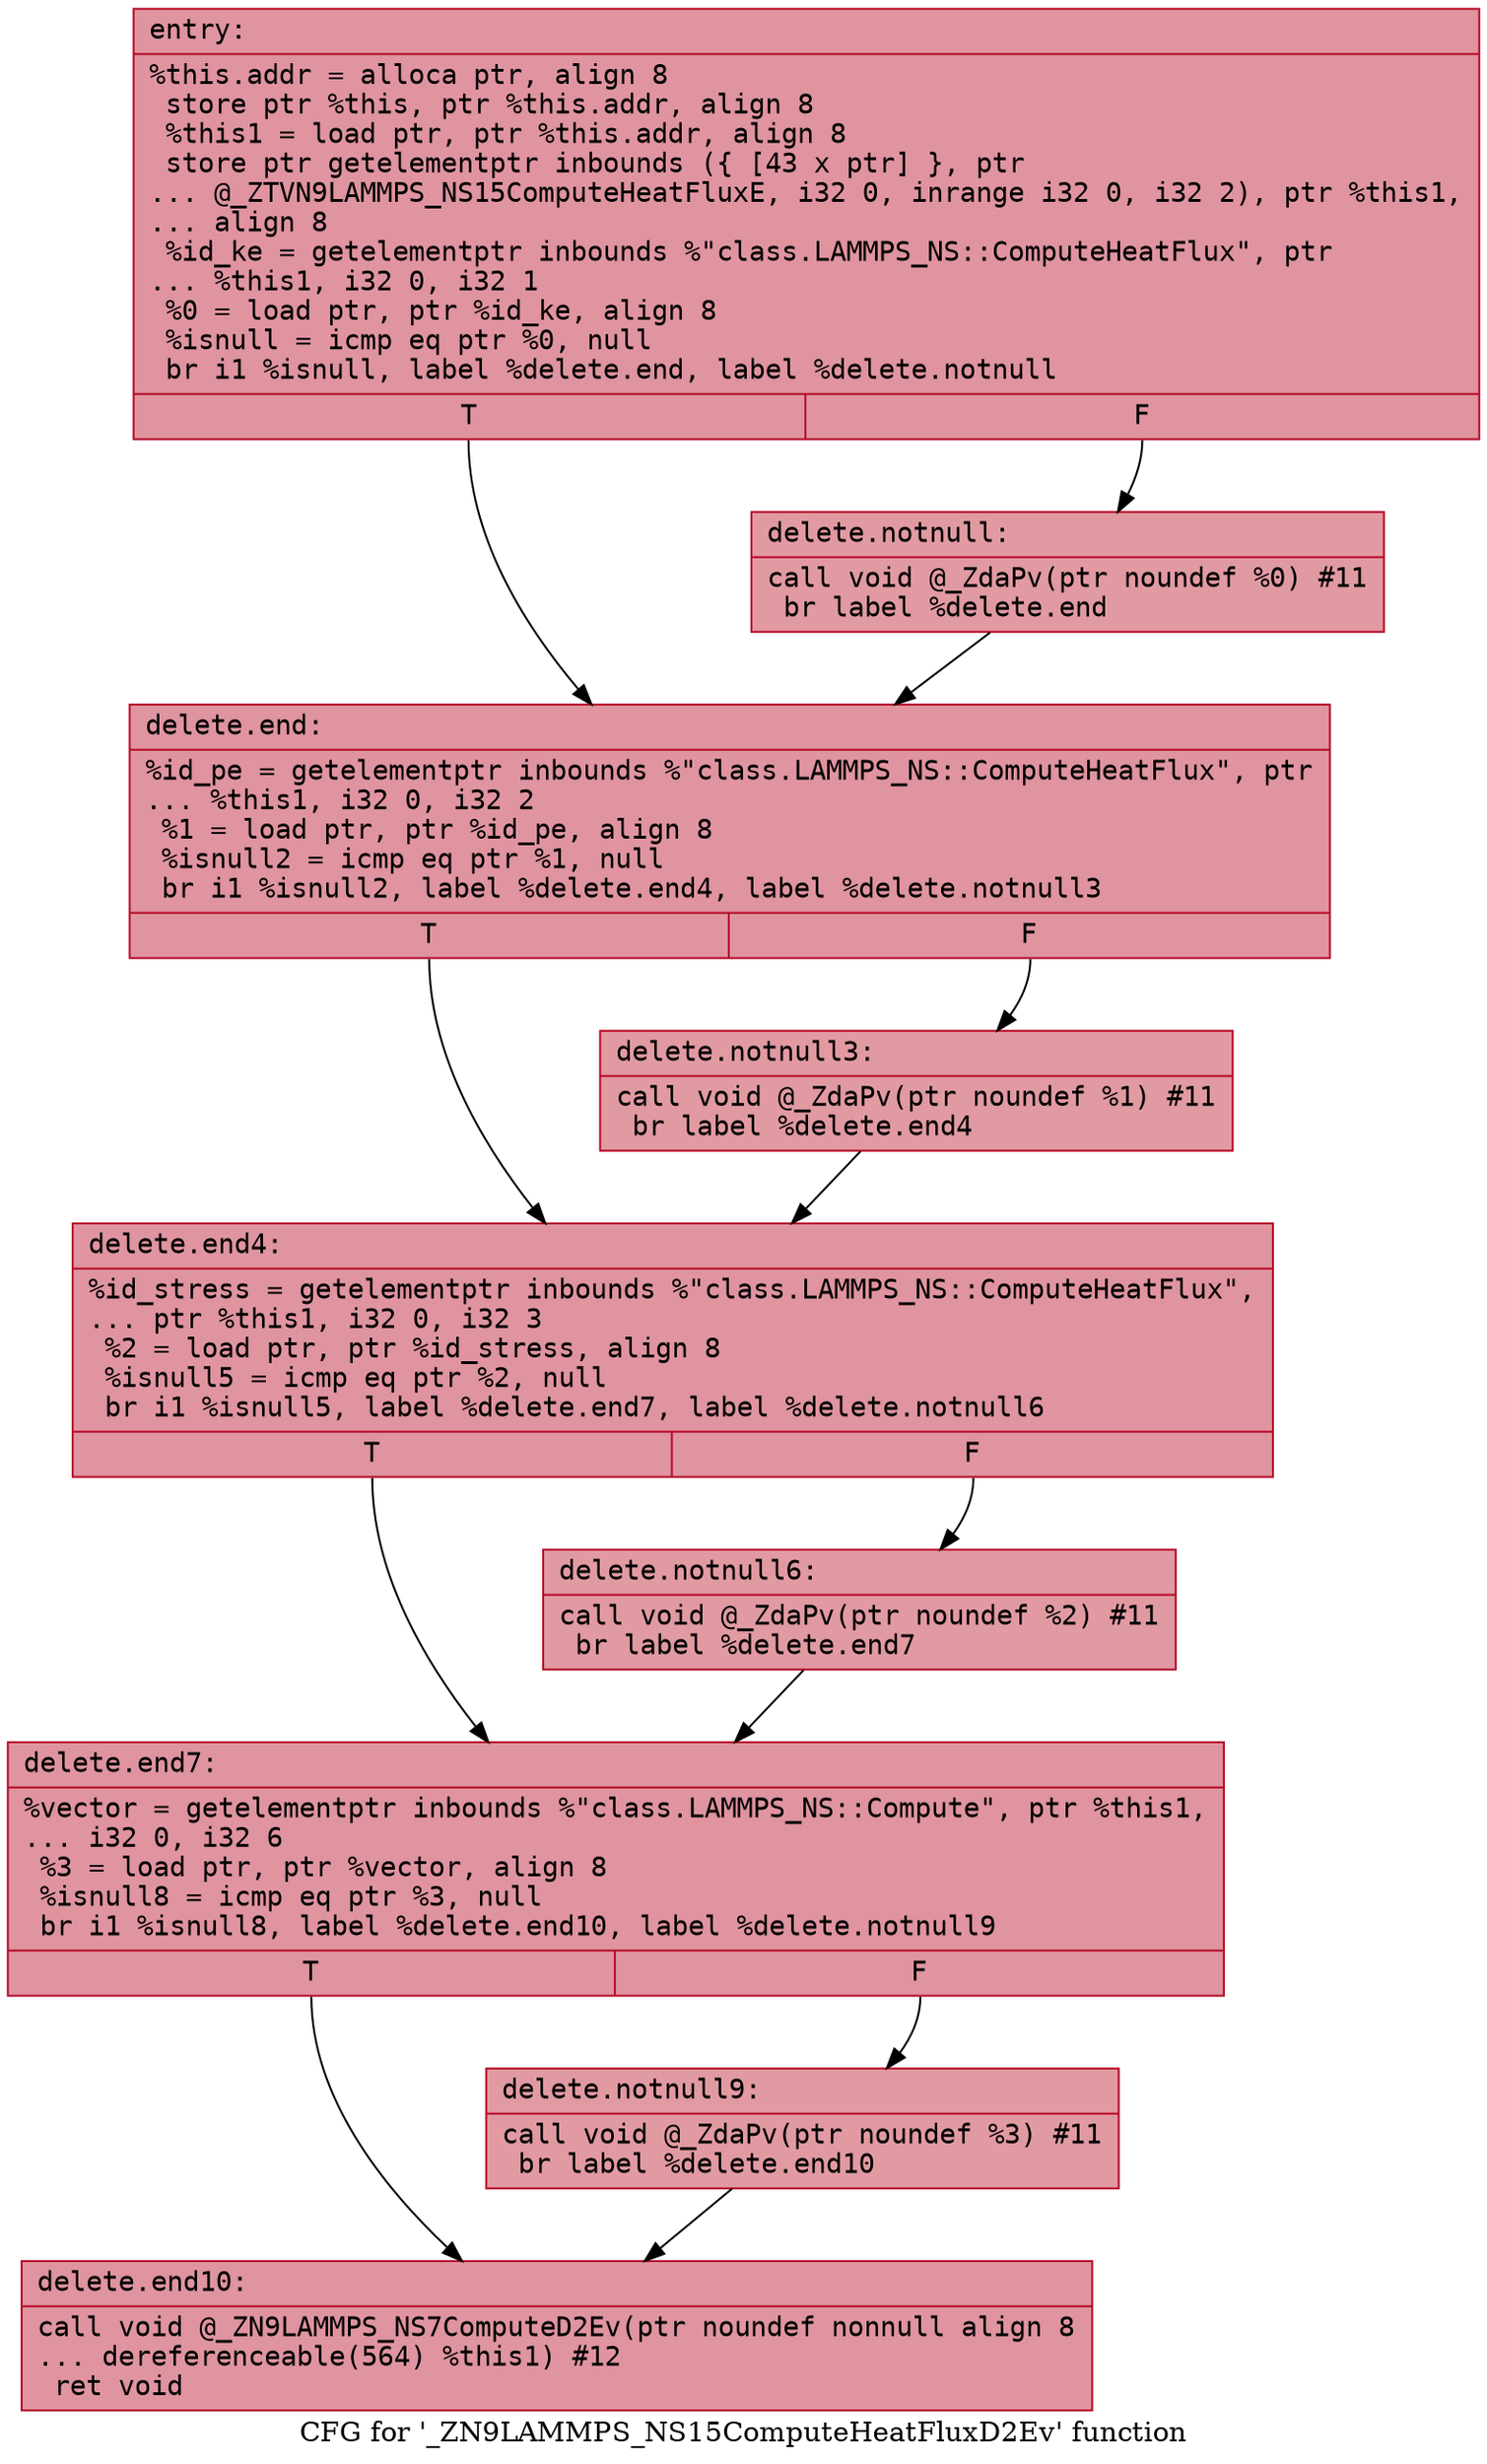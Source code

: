 digraph "CFG for '_ZN9LAMMPS_NS15ComputeHeatFluxD2Ev' function" {
	label="CFG for '_ZN9LAMMPS_NS15ComputeHeatFluxD2Ev' function";

	Node0x56263569be80 [shape=record,color="#b70d28ff", style=filled, fillcolor="#b70d2870" fontname="Courier",label="{entry:\l|  %this.addr = alloca ptr, align 8\l  store ptr %this, ptr %this.addr, align 8\l  %this1 = load ptr, ptr %this.addr, align 8\l  store ptr getelementptr inbounds (\{ [43 x ptr] \}, ptr\l... @_ZTVN9LAMMPS_NS15ComputeHeatFluxE, i32 0, inrange i32 0, i32 2), ptr %this1,\l... align 8\l  %id_ke = getelementptr inbounds %\"class.LAMMPS_NS::ComputeHeatFlux\", ptr\l... %this1, i32 0, i32 1\l  %0 = load ptr, ptr %id_ke, align 8\l  %isnull = icmp eq ptr %0, null\l  br i1 %isnull, label %delete.end, label %delete.notnull\l|{<s0>T|<s1>F}}"];
	Node0x56263569be80:s0 -> Node0x56263569c200[tooltip="entry -> delete.end\nProbability 37.50%" ];
	Node0x56263569be80:s1 -> Node0x56263569c250[tooltip="entry -> delete.notnull\nProbability 62.50%" ];
	Node0x56263569c250 [shape=record,color="#b70d28ff", style=filled, fillcolor="#bb1b2c70" fontname="Courier",label="{delete.notnull:\l|  call void @_ZdaPv(ptr noundef %0) #11\l  br label %delete.end\l}"];
	Node0x56263569c250 -> Node0x56263569c200[tooltip="delete.notnull -> delete.end\nProbability 100.00%" ];
	Node0x56263569c200 [shape=record,color="#b70d28ff", style=filled, fillcolor="#b70d2870" fontname="Courier",label="{delete.end:\l|  %id_pe = getelementptr inbounds %\"class.LAMMPS_NS::ComputeHeatFlux\", ptr\l... %this1, i32 0, i32 2\l  %1 = load ptr, ptr %id_pe, align 8\l  %isnull2 = icmp eq ptr %1, null\l  br i1 %isnull2, label %delete.end4, label %delete.notnull3\l|{<s0>T|<s1>F}}"];
	Node0x56263569c200:s0 -> Node0x56263569c5f0[tooltip="delete.end -> delete.end4\nProbability 37.50%" ];
	Node0x56263569c200:s1 -> Node0x56263569c670[tooltip="delete.end -> delete.notnull3\nProbability 62.50%" ];
	Node0x56263569c670 [shape=record,color="#b70d28ff", style=filled, fillcolor="#bb1b2c70" fontname="Courier",label="{delete.notnull3:\l|  call void @_ZdaPv(ptr noundef %1) #11\l  br label %delete.end4\l}"];
	Node0x56263569c670 -> Node0x56263569c5f0[tooltip="delete.notnull3 -> delete.end4\nProbability 100.00%" ];
	Node0x56263569c5f0 [shape=record,color="#b70d28ff", style=filled, fillcolor="#b70d2870" fontname="Courier",label="{delete.end4:\l|  %id_stress = getelementptr inbounds %\"class.LAMMPS_NS::ComputeHeatFlux\",\l... ptr %this1, i32 0, i32 3\l  %2 = load ptr, ptr %id_stress, align 8\l  %isnull5 = icmp eq ptr %2, null\l  br i1 %isnull5, label %delete.end7, label %delete.notnull6\l|{<s0>T|<s1>F}}"];
	Node0x56263569c5f0:s0 -> Node0x56263569cbf0[tooltip="delete.end4 -> delete.end7\nProbability 37.50%" ];
	Node0x56263569c5f0:s1 -> Node0x56263569cc70[tooltip="delete.end4 -> delete.notnull6\nProbability 62.50%" ];
	Node0x56263569cc70 [shape=record,color="#b70d28ff", style=filled, fillcolor="#bb1b2c70" fontname="Courier",label="{delete.notnull6:\l|  call void @_ZdaPv(ptr noundef %2) #11\l  br label %delete.end7\l}"];
	Node0x56263569cc70 -> Node0x56263569cbf0[tooltip="delete.notnull6 -> delete.end7\nProbability 100.00%" ];
	Node0x56263569cbf0 [shape=record,color="#b70d28ff", style=filled, fillcolor="#b70d2870" fontname="Courier",label="{delete.end7:\l|  %vector = getelementptr inbounds %\"class.LAMMPS_NS::Compute\", ptr %this1,\l... i32 0, i32 6\l  %3 = load ptr, ptr %vector, align 8\l  %isnull8 = icmp eq ptr %3, null\l  br i1 %isnull8, label %delete.end10, label %delete.notnull9\l|{<s0>T|<s1>F}}"];
	Node0x56263569cbf0:s0 -> Node0x56263569d0e0[tooltip="delete.end7 -> delete.end10\nProbability 37.50%" ];
	Node0x56263569cbf0:s1 -> Node0x56263569d130[tooltip="delete.end7 -> delete.notnull9\nProbability 62.50%" ];
	Node0x56263569d130 [shape=record,color="#b70d28ff", style=filled, fillcolor="#bb1b2c70" fontname="Courier",label="{delete.notnull9:\l|  call void @_ZdaPv(ptr noundef %3) #11\l  br label %delete.end10\l}"];
	Node0x56263569d130 -> Node0x56263569d0e0[tooltip="delete.notnull9 -> delete.end10\nProbability 100.00%" ];
	Node0x56263569d0e0 [shape=record,color="#b70d28ff", style=filled, fillcolor="#b70d2870" fontname="Courier",label="{delete.end10:\l|  call void @_ZN9LAMMPS_NS7ComputeD2Ev(ptr noundef nonnull align 8\l... dereferenceable(564) %this1) #12\l  ret void\l}"];
}
